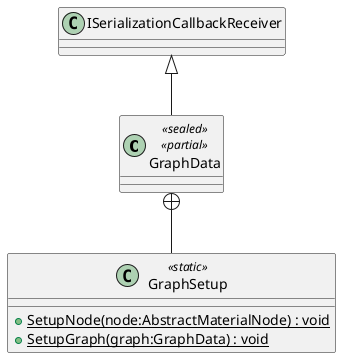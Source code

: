 @startuml
class GraphData <<sealed>> <<partial>> {
}
class GraphSetup <<static>> {
    + {static} SetupNode(node:AbstractMaterialNode) : void
    + {static} SetupGraph(graph:GraphData) : void
}
ISerializationCallbackReceiver <|-- GraphData
GraphData +-- GraphSetup
@enduml
